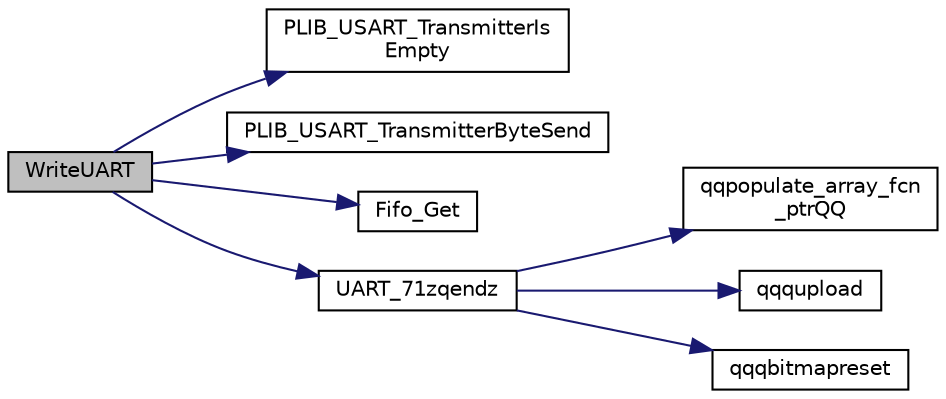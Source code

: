 digraph "WriteUART"
{
  edge [fontname="Helvetica",fontsize="10",labelfontname="Helvetica",labelfontsize="10"];
  node [fontname="Helvetica",fontsize="10",shape=record];
  rankdir="LR";
  Node1879 [label="WriteUART",height=0.2,width=0.4,color="black", fillcolor="grey75", style="filled", fontcolor="black"];
  Node1879 -> Node1880 [color="midnightblue",fontsize="10",style="solid",fontname="Helvetica"];
  Node1880 [label="PLIB_USART_TransmitterIs\lEmpty",height=0.2,width=0.4,color="black", fillcolor="white", style="filled",URL="$inszt___u_a_r_t_8c.html#a8f72f15c5e1e70d932877aa6697f10ba"];
  Node1879 -> Node1881 [color="midnightblue",fontsize="10",style="solid",fontname="Helvetica"];
  Node1881 [label="PLIB_USART_TransmitterByteSend",height=0.2,width=0.4,color="black", fillcolor="white", style="filled",URL="$inszt___u_a_r_t_8c.html#a0696e2e474cb3c9b1c2098a53e39ea4b"];
  Node1879 -> Node1882 [color="midnightblue",fontsize="10",style="solid",fontname="Helvetica"];
  Node1882 [label="Fifo_Get",height=0.2,width=0.4,color="black", fillcolor="white", style="filled",URL="$inszt___u_a_r_t_8c.html#a559d3b106856214e0f068c4c8c186055"];
  Node1879 -> Node1883 [color="midnightblue",fontsize="10",style="solid",fontname="Helvetica"];
  Node1883 [label="UART_71zqendz",height=0.2,width=0.4,color="black", fillcolor="white", style="filled",URL="$inszt___u_a_r_t_8c.html#a554df8fb4d2ec98c6717da3f7ee9f81d"];
  Node1883 -> Node1884 [color="midnightblue",fontsize="10",style="solid",fontname="Helvetica"];
  Node1884 [label="qqpopulate_array_fcn\l_ptrQQ",height=0.2,width=0.4,color="black", fillcolor="white", style="filled",URL="$inszt___u_a_r_t_8c.html#a4ad6fa1bb94fc1c3ac2dc30925106081"];
  Node1883 -> Node1885 [color="midnightblue",fontsize="10",style="solid",fontname="Helvetica"];
  Node1885 [label="qqqupload",height=0.2,width=0.4,color="black", fillcolor="white", style="filled",URL="$inszt___u_a_r_t_8c.html#a109761d7f84a96b5606e507bace276b5"];
  Node1883 -> Node1886 [color="midnightblue",fontsize="10",style="solid",fontname="Helvetica"];
  Node1886 [label="qqqbitmapreset",height=0.2,width=0.4,color="black", fillcolor="white", style="filled",URL="$inszt___u_a_r_t_8c.html#a5688fceaed93ba591e78ee15ccb0187f"];
}
